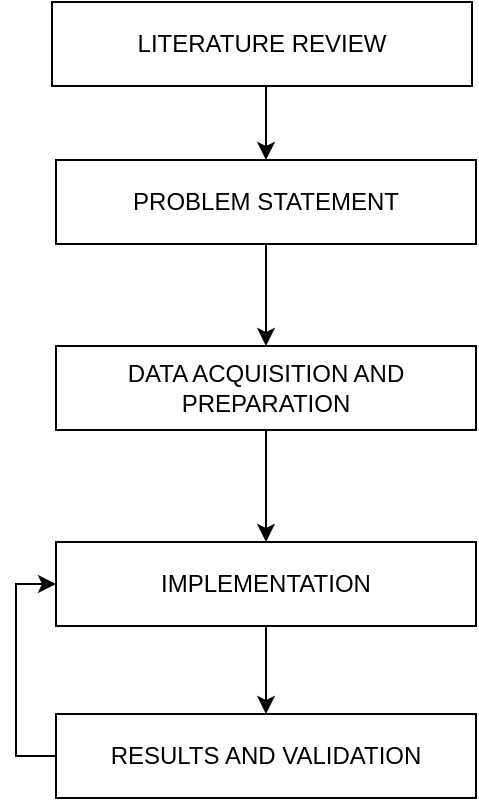 <mxfile version="19.0.0" type="github">
  <diagram id="C5RBs43oDa-KdzZeNtuy" name="Page-1">
    <mxGraphModel dx="946" dy="557" grid="0" gridSize="10" guides="1" tooltips="1" connect="1" arrows="1" fold="1" page="1" pageScale="1" pageWidth="827" pageHeight="1169" math="0" shadow="0">
      <root>
        <mxCell id="WIyWlLk6GJQsqaUBKTNV-0" />
        <mxCell id="WIyWlLk6GJQsqaUBKTNV-1" parent="WIyWlLk6GJQsqaUBKTNV-0" />
        <mxCell id="AXhHxeZOJTS7ng7xysBW-11" style="edgeStyle=orthogonalEdgeStyle;rounded=0;orthogonalLoop=1;jettySize=auto;html=1;exitX=0.5;exitY=1;exitDx=0;exitDy=0;entryX=0.5;entryY=0;entryDx=0;entryDy=0;" edge="1" parent="WIyWlLk6GJQsqaUBKTNV-1" source="AXhHxeZOJTS7ng7xysBW-5" target="AXhHxeZOJTS7ng7xysBW-7">
          <mxGeometry relative="1" as="geometry" />
        </mxCell>
        <mxCell id="AXhHxeZOJTS7ng7xysBW-5" value="LITERATURE REVIEW" style="rounded=0;whiteSpace=wrap;html=1;" vertex="1" parent="WIyWlLk6GJQsqaUBKTNV-1">
          <mxGeometry x="346" y="77" width="210" height="42" as="geometry" />
        </mxCell>
        <mxCell id="AXhHxeZOJTS7ng7xysBW-15" style="edgeStyle=orthogonalEdgeStyle;rounded=0;orthogonalLoop=1;jettySize=auto;html=1;entryX=0.5;entryY=0;entryDx=0;entryDy=0;" edge="1" parent="WIyWlLk6GJQsqaUBKTNV-1" source="AXhHxeZOJTS7ng7xysBW-6" target="AXhHxeZOJTS7ng7xysBW-9">
          <mxGeometry relative="1" as="geometry" />
        </mxCell>
        <mxCell id="AXhHxeZOJTS7ng7xysBW-6" value="IMPLEMENTATION" style="rounded=0;whiteSpace=wrap;html=1;" vertex="1" parent="WIyWlLk6GJQsqaUBKTNV-1">
          <mxGeometry x="348" y="347" width="210" height="42" as="geometry" />
        </mxCell>
        <mxCell id="AXhHxeZOJTS7ng7xysBW-13" style="edgeStyle=orthogonalEdgeStyle;rounded=0;orthogonalLoop=1;jettySize=auto;html=1;entryX=0.5;entryY=0;entryDx=0;entryDy=0;" edge="1" parent="WIyWlLk6GJQsqaUBKTNV-1" source="AXhHxeZOJTS7ng7xysBW-7" target="AXhHxeZOJTS7ng7xysBW-8">
          <mxGeometry relative="1" as="geometry" />
        </mxCell>
        <mxCell id="AXhHxeZOJTS7ng7xysBW-7" value="PROBLEM STATEMENT" style="rounded=0;whiteSpace=wrap;html=1;" vertex="1" parent="WIyWlLk6GJQsqaUBKTNV-1">
          <mxGeometry x="348" y="156" width="210" height="42" as="geometry" />
        </mxCell>
        <mxCell id="AXhHxeZOJTS7ng7xysBW-14" style="edgeStyle=orthogonalEdgeStyle;rounded=0;orthogonalLoop=1;jettySize=auto;html=1;entryX=0.5;entryY=0;entryDx=0;entryDy=0;" edge="1" parent="WIyWlLk6GJQsqaUBKTNV-1" source="AXhHxeZOJTS7ng7xysBW-8" target="AXhHxeZOJTS7ng7xysBW-6">
          <mxGeometry relative="1" as="geometry" />
        </mxCell>
        <mxCell id="AXhHxeZOJTS7ng7xysBW-8" value="DATA ACQUISITION AND PREPARATION" style="rounded=0;whiteSpace=wrap;html=1;" vertex="1" parent="WIyWlLk6GJQsqaUBKTNV-1">
          <mxGeometry x="348" y="249" width="210" height="42" as="geometry" />
        </mxCell>
        <mxCell id="AXhHxeZOJTS7ng7xysBW-16" style="edgeStyle=orthogonalEdgeStyle;rounded=0;orthogonalLoop=1;jettySize=auto;html=1;entryX=0;entryY=0.5;entryDx=0;entryDy=0;" edge="1" parent="WIyWlLk6GJQsqaUBKTNV-1" source="AXhHxeZOJTS7ng7xysBW-9" target="AXhHxeZOJTS7ng7xysBW-6">
          <mxGeometry relative="1" as="geometry">
            <Array as="points">
              <mxPoint x="328" y="454" />
              <mxPoint x="328" y="368" />
            </Array>
          </mxGeometry>
        </mxCell>
        <mxCell id="AXhHxeZOJTS7ng7xysBW-9" value="RESULTS AND VALIDATION" style="rounded=0;whiteSpace=wrap;html=1;" vertex="1" parent="WIyWlLk6GJQsqaUBKTNV-1">
          <mxGeometry x="348" y="433" width="210" height="42" as="geometry" />
        </mxCell>
      </root>
    </mxGraphModel>
  </diagram>
</mxfile>

